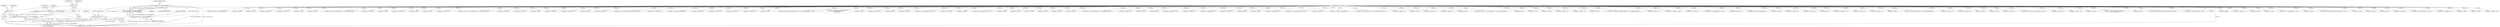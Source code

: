 digraph "0_radare2_f17bfd9f1da05f30f23a4dd05e9d2363e1406948@API" {
"1001713" [label="(Call,data[l++] = mod << 6 | op->operands[1].reg << 3 | op->operands[0].reg)"];
"1001718" [label="(Call,mod << 6 | op->operands[1].reg << 3 | op->operands[0].reg)"];
"1001719" [label="(Call,mod << 6)"];
"1001710" [label="(Call,mod = 0x3)"];
"1001722" [label="(Call,op->operands[1].reg << 3 | op->operands[0].reg)"];
"1001723" [label="(Call,op->operands[1].reg << 3)"];
"1001697" [label="(Call,op->operands[1].reg == X86R_UNDEFINED)"];
"1001688" [label="(Call,op->operands[0].reg == X86R_UNDEFINED)"];
"1000104" [label="(MethodParameterIn,ut8 *data)"];
"1001642" [label="(Call,data[l++] = offset)"];
"1001664" [label="(Call,data[l++] = offset >> 24)"];
"1001951" [label="(Call,data[l++] = offset)"];
"1001685" [label="(Block,)"];
"1002471" [label="(Call,data[l++] = 0x48)"];
"1002645" [label="(Call,data[l++] = op->operands[0].reg << 3 | 4)"];
"1001159" [label="(Call,data[l++] = offset)"];
"1002494" [label="(Call,data[l++] = op->operands[1].type & OT_BYTE ? 0x8a : 0x8b)"];
"1001721" [label="(Literal,6)"];
"1002211" [label="(Call,data[l++] = 0x41)"];
"1001769" [label="(Call,data[l++] = offset)"];
"1001118" [label="(Call,data[l++] = 0x66)"];
"1000410" [label="(Call,data[l++] = immediate)"];
"1002584" [label="(Call,data[l++] = op->operands[0].reg << 3 | 0x5)"];
"1000487" [label="(Call,data[l++] = immediate >> 56)"];
"1001197" [label="(Call,data[l++] = offset)"];
"1002090" [label="(Call,data[l++] = offset)"];
"1002104" [label="(Call,data[l++] = offset >> 16)"];
"1002945" [label="(Call,data[l++] = 0x40 | op->operands[1].regs[0])"];
"1000304" [label="(Call,data[l++] = 0x66)"];
"1002076" [label="(Call,data[l++] = 0xa0)"];
"1001727" [label="(Identifier,op)"];
"1002751" [label="(Call,data[l++] = offset >> 8)"];
"1001722" [label="(Call,op->operands[1].reg << 3 | op->operands[0].reg)"];
"1003210" [label="(Call,data[l++] = offset >> 24)"];
"1001504" [label="(Call,data[l++] = 0x45)"];
"1001697" [label="(Call,op->operands[1].reg == X86R_UNDEFINED)"];
"1001416" [label="(Call,data[l++] = 0x67)"];
"1002917" [label="(Call,data[l++] = 0x80 | op->operands[0].reg << 3 | op->operands[1].regs[0])"];
"1000335" [label="(Call,data[l++] = immediate)"];
"1002407" [label="(Call,data[l++] = 0x48)"];
"1002767" [label="(Call,data[l++] = offset >> 24)"];
"1002444" [label="(Call,data[l++] = 0x67)"];
"1000280" [label="(Call,data[l++] = 0x41)"];
"1001719" [label="(Call,mod << 6)"];
"1002151" [label="(Call,data[l++] = offset >> 54)"];
"1001901" [label="(Call,data[l++] = mod << 6 | op->operands[1].reg << 3 | op->operands[0].regs[0])"];
"1001775" [label="(Call,data[l++] = offset >> 8)"];
"1001648" [label="(Call,data[l++] = offset >> 8)"];
"1001422" [label="(Call,data[l++] = 0x48)"];
"1001735" [label="(Identifier,op)"];
"1001449" [label="(Call,data[l++] = 0x48 | rex)"];
"1001718" [label="(Call,mod << 6 | op->operands[1].reg << 3 | op->operands[0].reg)"];
"1000463" [label="(Call,data[l++] = immediate >> 32)"];
"1001942" [label="(Call,data[l++] = 0x24)"];
"1001711" [label="(Identifier,mod)"];
"1001712" [label="(Literal,0x3)"];
"1003127" [label="(Call,data[l++] = offset >> 16)"];
"1001565" [label="(Call,data[l++] = (op->operands[0].type & OT_BYTE) ? 0x88 : 0x89)"];
"1003219" [label="(Identifier,l)"];
"1001710" [label="(Call,mod = 0x3)"];
"1001705" [label="(Identifier,X86R_UNDEFINED)"];
"1001724" [label="(Call,op->operands[1].reg)"];
"1001720" [label="(Identifier,mod)"];
"1000416" [label="(Call,data[l++] = immediate >> 8)"];
"1000396" [label="(Call,data[l++] = 0xb8 | op->operands[0].reg)"];
"1001783" [label="(Call,data[l++] = offset >> 16)"];
"1002339" [label="(Call,data[l++] = offset >> 16)"];
"1003194" [label="(Call,data[l++] = offset >> 8)"];
"1002759" [label="(Call,data[l++] = offset >> 16)"];
"1001109" [label="(Call,data[l++] = 0x67)"];
"1002680" [label="(Call,data[l++] = getsib (op->operands[1].scale[0]) << 6 | op->operands[1].regs[0] << 3 | base)"];
"1002513" [label="(Call,data[l++] = (op->operands[1].type & OT_BYTE ||\n\t\t\t\top->operands[0].type & OT_BYTE) ?\n\t\t\t\t0x8a : 0x8b)"];
"1002898" [label="(Call,data[l++] = 0x5)"];
"1003202" [label="(Call,data[l++] = offset >> 16)"];
"1001732" [label="(Call,op->operands[0].reg)"];
"1003079" [label="(Call,data[l++] = 0x24)"];
"1001696" [label="(Identifier,X86R_UNDEFINED)"];
"1001139" [label="(Call,data[l++] = modrm)"];
"1001715" [label="(Identifier,data)"];
"1001753" [label="(Call,data[l++] = op->operands[1].reg << 3 | 0x5)"];
"1001478" [label="(Call,data[l++] = 0x40 | rex)"];
"1001133" [label="(Call,data[l++] = opcode)"];
"1001595" [label="(Call,data[l++] = op->operands[1].reg << 3 | 4)"];
"1002217" [label="(Call,data[l++] = 0x8a)"];
"1000374" [label="(Call,data[l++] = 0xc7)"];
"1002301" [label="(Call,data[l++] = 0x8b)"];
"1001559" [label="(Call,data[l++] = 0x66)"];
"1003090" [label="(Call,data[l++] = offset)"];
"1003165" [label="(Call,data[l++] = offset)"];
"1002806" [label="(Call,data[l++] = op->operands[1].regs[1] << 3 | op->operands[1].regs[0])"];
"1001688" [label="(Call,op->operands[0].reg == X86R_UNDEFINED)"];
"1002112" [label="(Call,data[l++] = offset >> 24)"];
"1002084" [label="(Call,data[l++] = 0xa1)"];
"1001127" [label="(Call,data[l++] = rex)"];
"1000444" [label="(Call,data[l++] = immediate >> 24)"];
"1003220" [label="(MethodReturn,static int)"];
"1001656" [label="(Call,data[l++] = offset >> 16)"];
"1001698" [label="(Call,op->operands[1].reg)"];
"1000479" [label="(Call,data[l++] = immediate >> 48)"];
"1001723" [label="(Call,op->operands[1].reg << 3)"];
"1002135" [label="(Call,data[l++] = offset >> 40)"];
"1003030" [label="(Call,data[l++] = 0x05)"];
"1000264" [label="(Call,data[l++] = 0x48)"];
"1001714" [label="(Call,data[l++])"];
"1000471" [label="(Call,data[l++] = immediate >> 40)"];
"1001825" [label="(Call,data[l++] = op->operands[1].reg << 3 | 0x4)"];
"1001181" [label="(Call,data[l++] = offset >> 8)"];
"1000380" [label="(Call,data[l++] = 0xc0 | op->operands[0].reg)"];
"1002223" [label="(Call,data[l++] = op->operands[0].reg << 3 | (op->operands[1].regs[0] - 8))"];
"1001791" [label="(Call,data[l++] = offset >> 24)"];
"1002425" [label="(Call,data[l++] = 0x44)"];
"1002347" [label="(Call,data[l++] = offset >> 24)"];
"1002096" [label="(Call,data[l++] = offset >> 8)"];
"1001701" [label="(Identifier,op)"];
"1002488" [label="(Call,data[l++] = 0x66)"];
"1003038" [label="(Call,data[l++] = mod << 5 | op->operands[0].reg << 3 | op->operands[1].regs[0])"];
"1001540" [label="(Call,data[l++] = 0x8c)"];
"1001731" [label="(Literal,3)"];
"1000256" [label="(Call,data[l++] = 0x49)"];
"1000104" [label="(MethodParameterIn,ut8 *data)"];
"1002745" [label="(Call,data[l++] = offset)"];
"1003119" [label="(Call,data[l++] = offset >> 8)"];
"1001689" [label="(Call,op->operands[0].reg)"];
"1001219" [label="(Call,data[l++] = offset >> 24)"];
"1002576" [label="(Call,data[l++] = 0x25)"];
"1002713" [label="(Call,data[l++] = getsib (op->operands[1].scale[0]) << 3 | op->operands[1].regs[0])"];
"1001978" [label="(Call,data[l++] = offset >> 24)"];
"1001243" [label="(Call,data[l++] = (immediate >> byte))"];
"1002331" [label="(Call,data[l++] = offset >> 8)"];
"1002560" [label="(Call,data[l++] = op->operands[0].reg << 3 | 0x4)"];
"1002606" [label="(Call,data[l++] = offset >> 8)"];
"1000321" [label="(Call,data[l++] = 0xb0 | op->operands[0].reg)"];
"1001175" [label="(Call,data[l++] = offset)"];
"1001211" [label="(Call,data[l++] = offset >> 16)"];
"1002622" [label="(Call,data[l++] = offset >> 24)"];
"1001148" [label="(Call,data[l++] = sib)"];
"1000436" [label="(Call,data[l++] = immediate >> 16)"];
"1001962" [label="(Call,data[l++] = offset >> 8)"];
"1002127" [label="(Call,data[l++] = offset >> 32)"];
"1002325" [label="(Call,data[l++] = offset)"];
"1001841" [label="(Call,data[l++] = op->operands[0].regs[1] << 3 | op->operands[0].regs[0])"];
"1003135" [label="(Call,data[l++] = offset >> 24)"];
"1001687" [label="(Call,op->operands[0].reg == X86R_UNDEFINED ||\n\t\t\t\top->operands[1].reg == X86R_UNDEFINED)"];
"1002143" [label="(Call,data[l++] = offset >> 48)"];
"1001713" [label="(Call,data[l++] = mod << 6 | op->operands[1].reg << 3 | op->operands[0].reg)"];
"1002600" [label="(Call,data[l++] = offset)"];
"1003000" [label="(Call,data[l++] = 0x0d)"];
"1001203" [label="(Call,data[l++] = offset >> 8)"];
"1002307" [label="(Call,data[l++] = (((ut32)op->operands[0].reg) << 3) | 0x5)"];
"1002614" [label="(Call,data[l++] = offset >> 16)"];
"1001970" [label="(Call,data[l++] = offset >> 16)"];
"1002059" [label="(Call,data[l++] = 0x48)"];
"1001611" [label="(Call,data[l++] = getsib (op->operands[0].scale[0]) << 6 |\n\t\t\t\t\t\t    op->operands[0].regs[0] << 3 | 5)"];
"1002401" [label="(Call,data[l++] = 0x67)"];
"1002283" [label="(Call,data[l++] = SEG_REG_PREFIXES[op->operands[1].regs[0] % 6])"];
"1002790" [label="(Call,data[l++] = op->operands[0].reg << 3 | 0x4)"];
"1001713" -> "1001685"  [label="AST: "];
"1001713" -> "1001718"  [label="CFG: "];
"1001714" -> "1001713"  [label="AST: "];
"1001718" -> "1001713"  [label="AST: "];
"1003219" -> "1001713"  [label="CFG: "];
"1001713" -> "1003220"  [label="DDG: mod << 6 | op->operands[1].reg << 3 | op->operands[0].reg"];
"1001713" -> "1003220"  [label="DDG: data[l++]"];
"1001718" -> "1001713"  [label="DDG: mod << 6"];
"1001718" -> "1001713"  [label="DDG: op->operands[1].reg << 3 | op->operands[0].reg"];
"1000104" -> "1001713"  [label="DDG: data"];
"1001718" -> "1001722"  [label="CFG: "];
"1001719" -> "1001718"  [label="AST: "];
"1001722" -> "1001718"  [label="AST: "];
"1001718" -> "1003220"  [label="DDG: op->operands[1].reg << 3 | op->operands[0].reg"];
"1001718" -> "1003220"  [label="DDG: mod << 6"];
"1001719" -> "1001718"  [label="DDG: mod"];
"1001719" -> "1001718"  [label="DDG: 6"];
"1001722" -> "1001718"  [label="DDG: op->operands[1].reg << 3"];
"1001722" -> "1001718"  [label="DDG: op->operands[0].reg"];
"1001719" -> "1001721"  [label="CFG: "];
"1001720" -> "1001719"  [label="AST: "];
"1001721" -> "1001719"  [label="AST: "];
"1001727" -> "1001719"  [label="CFG: "];
"1001719" -> "1003220"  [label="DDG: mod"];
"1001710" -> "1001719"  [label="DDG: mod"];
"1001710" -> "1001685"  [label="AST: "];
"1001710" -> "1001712"  [label="CFG: "];
"1001711" -> "1001710"  [label="AST: "];
"1001712" -> "1001710"  [label="AST: "];
"1001715" -> "1001710"  [label="CFG: "];
"1001722" -> "1001732"  [label="CFG: "];
"1001723" -> "1001722"  [label="AST: "];
"1001732" -> "1001722"  [label="AST: "];
"1001722" -> "1003220"  [label="DDG: op->operands[0].reg"];
"1001722" -> "1003220"  [label="DDG: op->operands[1].reg << 3"];
"1001723" -> "1001722"  [label="DDG: op->operands[1].reg"];
"1001723" -> "1001722"  [label="DDG: 3"];
"1001688" -> "1001722"  [label="DDG: op->operands[0].reg"];
"1001723" -> "1001731"  [label="CFG: "];
"1001724" -> "1001723"  [label="AST: "];
"1001731" -> "1001723"  [label="AST: "];
"1001735" -> "1001723"  [label="CFG: "];
"1001723" -> "1003220"  [label="DDG: op->operands[1].reg"];
"1001697" -> "1001723"  [label="DDG: op->operands[1].reg"];
"1001697" -> "1001687"  [label="AST: "];
"1001697" -> "1001705"  [label="CFG: "];
"1001698" -> "1001697"  [label="AST: "];
"1001705" -> "1001697"  [label="AST: "];
"1001687" -> "1001697"  [label="CFG: "];
"1001697" -> "1003220"  [label="DDG: X86R_UNDEFINED"];
"1001697" -> "1003220"  [label="DDG: op->operands[1].reg"];
"1001697" -> "1001687"  [label="DDG: op->operands[1].reg"];
"1001697" -> "1001687"  [label="DDG: X86R_UNDEFINED"];
"1001688" -> "1001697"  [label="DDG: X86R_UNDEFINED"];
"1001688" -> "1001687"  [label="AST: "];
"1001688" -> "1001696"  [label="CFG: "];
"1001689" -> "1001688"  [label="AST: "];
"1001696" -> "1001688"  [label="AST: "];
"1001701" -> "1001688"  [label="CFG: "];
"1001687" -> "1001688"  [label="CFG: "];
"1001688" -> "1003220"  [label="DDG: X86R_UNDEFINED"];
"1001688" -> "1003220"  [label="DDG: op->operands[0].reg"];
"1001688" -> "1001687"  [label="DDG: op->operands[0].reg"];
"1001688" -> "1001687"  [label="DDG: X86R_UNDEFINED"];
"1000104" -> "1000102"  [label="AST: "];
"1000104" -> "1003220"  [label="DDG: data"];
"1000104" -> "1000256"  [label="DDG: data"];
"1000104" -> "1000264"  [label="DDG: data"];
"1000104" -> "1000280"  [label="DDG: data"];
"1000104" -> "1000304"  [label="DDG: data"];
"1000104" -> "1000321"  [label="DDG: data"];
"1000104" -> "1000335"  [label="DDG: data"];
"1000104" -> "1000374"  [label="DDG: data"];
"1000104" -> "1000380"  [label="DDG: data"];
"1000104" -> "1000396"  [label="DDG: data"];
"1000104" -> "1000410"  [label="DDG: data"];
"1000104" -> "1000416"  [label="DDG: data"];
"1000104" -> "1000436"  [label="DDG: data"];
"1000104" -> "1000444"  [label="DDG: data"];
"1000104" -> "1000463"  [label="DDG: data"];
"1000104" -> "1000471"  [label="DDG: data"];
"1000104" -> "1000479"  [label="DDG: data"];
"1000104" -> "1000487"  [label="DDG: data"];
"1000104" -> "1001109"  [label="DDG: data"];
"1000104" -> "1001118"  [label="DDG: data"];
"1000104" -> "1001127"  [label="DDG: data"];
"1000104" -> "1001133"  [label="DDG: data"];
"1000104" -> "1001139"  [label="DDG: data"];
"1000104" -> "1001148"  [label="DDG: data"];
"1000104" -> "1001159"  [label="DDG: data"];
"1000104" -> "1001175"  [label="DDG: data"];
"1000104" -> "1001181"  [label="DDG: data"];
"1000104" -> "1001197"  [label="DDG: data"];
"1000104" -> "1001203"  [label="DDG: data"];
"1000104" -> "1001211"  [label="DDG: data"];
"1000104" -> "1001219"  [label="DDG: data"];
"1000104" -> "1001243"  [label="DDG: data"];
"1000104" -> "1001416"  [label="DDG: data"];
"1000104" -> "1001422"  [label="DDG: data"];
"1000104" -> "1001449"  [label="DDG: data"];
"1000104" -> "1001478"  [label="DDG: data"];
"1000104" -> "1001504"  [label="DDG: data"];
"1000104" -> "1001540"  [label="DDG: data"];
"1000104" -> "1001559"  [label="DDG: data"];
"1000104" -> "1001565"  [label="DDG: data"];
"1000104" -> "1001595"  [label="DDG: data"];
"1000104" -> "1001611"  [label="DDG: data"];
"1000104" -> "1001642"  [label="DDG: data"];
"1000104" -> "1001648"  [label="DDG: data"];
"1000104" -> "1001656"  [label="DDG: data"];
"1000104" -> "1001664"  [label="DDG: data"];
"1000104" -> "1001753"  [label="DDG: data"];
"1000104" -> "1001769"  [label="DDG: data"];
"1000104" -> "1001775"  [label="DDG: data"];
"1000104" -> "1001783"  [label="DDG: data"];
"1000104" -> "1001791"  [label="DDG: data"];
"1000104" -> "1001825"  [label="DDG: data"];
"1000104" -> "1001841"  [label="DDG: data"];
"1000104" -> "1001901"  [label="DDG: data"];
"1000104" -> "1001942"  [label="DDG: data"];
"1000104" -> "1001951"  [label="DDG: data"];
"1000104" -> "1001962"  [label="DDG: data"];
"1000104" -> "1001970"  [label="DDG: data"];
"1000104" -> "1001978"  [label="DDG: data"];
"1000104" -> "1002059"  [label="DDG: data"];
"1000104" -> "1002076"  [label="DDG: data"];
"1000104" -> "1002084"  [label="DDG: data"];
"1000104" -> "1002090"  [label="DDG: data"];
"1000104" -> "1002096"  [label="DDG: data"];
"1000104" -> "1002104"  [label="DDG: data"];
"1000104" -> "1002112"  [label="DDG: data"];
"1000104" -> "1002127"  [label="DDG: data"];
"1000104" -> "1002135"  [label="DDG: data"];
"1000104" -> "1002143"  [label="DDG: data"];
"1000104" -> "1002151"  [label="DDG: data"];
"1000104" -> "1002211"  [label="DDG: data"];
"1000104" -> "1002217"  [label="DDG: data"];
"1000104" -> "1002223"  [label="DDG: data"];
"1000104" -> "1002283"  [label="DDG: data"];
"1000104" -> "1002301"  [label="DDG: data"];
"1000104" -> "1002307"  [label="DDG: data"];
"1000104" -> "1002325"  [label="DDG: data"];
"1000104" -> "1002331"  [label="DDG: data"];
"1000104" -> "1002339"  [label="DDG: data"];
"1000104" -> "1002347"  [label="DDG: data"];
"1000104" -> "1002401"  [label="DDG: data"];
"1000104" -> "1002407"  [label="DDG: data"];
"1000104" -> "1002425"  [label="DDG: data"];
"1000104" -> "1002444"  [label="DDG: data"];
"1000104" -> "1002471"  [label="DDG: data"];
"1000104" -> "1002488"  [label="DDG: data"];
"1000104" -> "1002494"  [label="DDG: data"];
"1000104" -> "1002513"  [label="DDG: data"];
"1000104" -> "1002560"  [label="DDG: data"];
"1000104" -> "1002576"  [label="DDG: data"];
"1000104" -> "1002584"  [label="DDG: data"];
"1000104" -> "1002600"  [label="DDG: data"];
"1000104" -> "1002606"  [label="DDG: data"];
"1000104" -> "1002614"  [label="DDG: data"];
"1000104" -> "1002622"  [label="DDG: data"];
"1000104" -> "1002645"  [label="DDG: data"];
"1000104" -> "1002680"  [label="DDG: data"];
"1000104" -> "1002713"  [label="DDG: data"];
"1000104" -> "1002745"  [label="DDG: data"];
"1000104" -> "1002751"  [label="DDG: data"];
"1000104" -> "1002759"  [label="DDG: data"];
"1000104" -> "1002767"  [label="DDG: data"];
"1000104" -> "1002790"  [label="DDG: data"];
"1000104" -> "1002806"  [label="DDG: data"];
"1000104" -> "1002898"  [label="DDG: data"];
"1000104" -> "1002917"  [label="DDG: data"];
"1000104" -> "1002945"  [label="DDG: data"];
"1000104" -> "1003000"  [label="DDG: data"];
"1000104" -> "1003030"  [label="DDG: data"];
"1000104" -> "1003038"  [label="DDG: data"];
"1000104" -> "1003079"  [label="DDG: data"];
"1000104" -> "1003090"  [label="DDG: data"];
"1000104" -> "1003119"  [label="DDG: data"];
"1000104" -> "1003127"  [label="DDG: data"];
"1000104" -> "1003135"  [label="DDG: data"];
"1000104" -> "1003165"  [label="DDG: data"];
"1000104" -> "1003194"  [label="DDG: data"];
"1000104" -> "1003202"  [label="DDG: data"];
"1000104" -> "1003210"  [label="DDG: data"];
}
